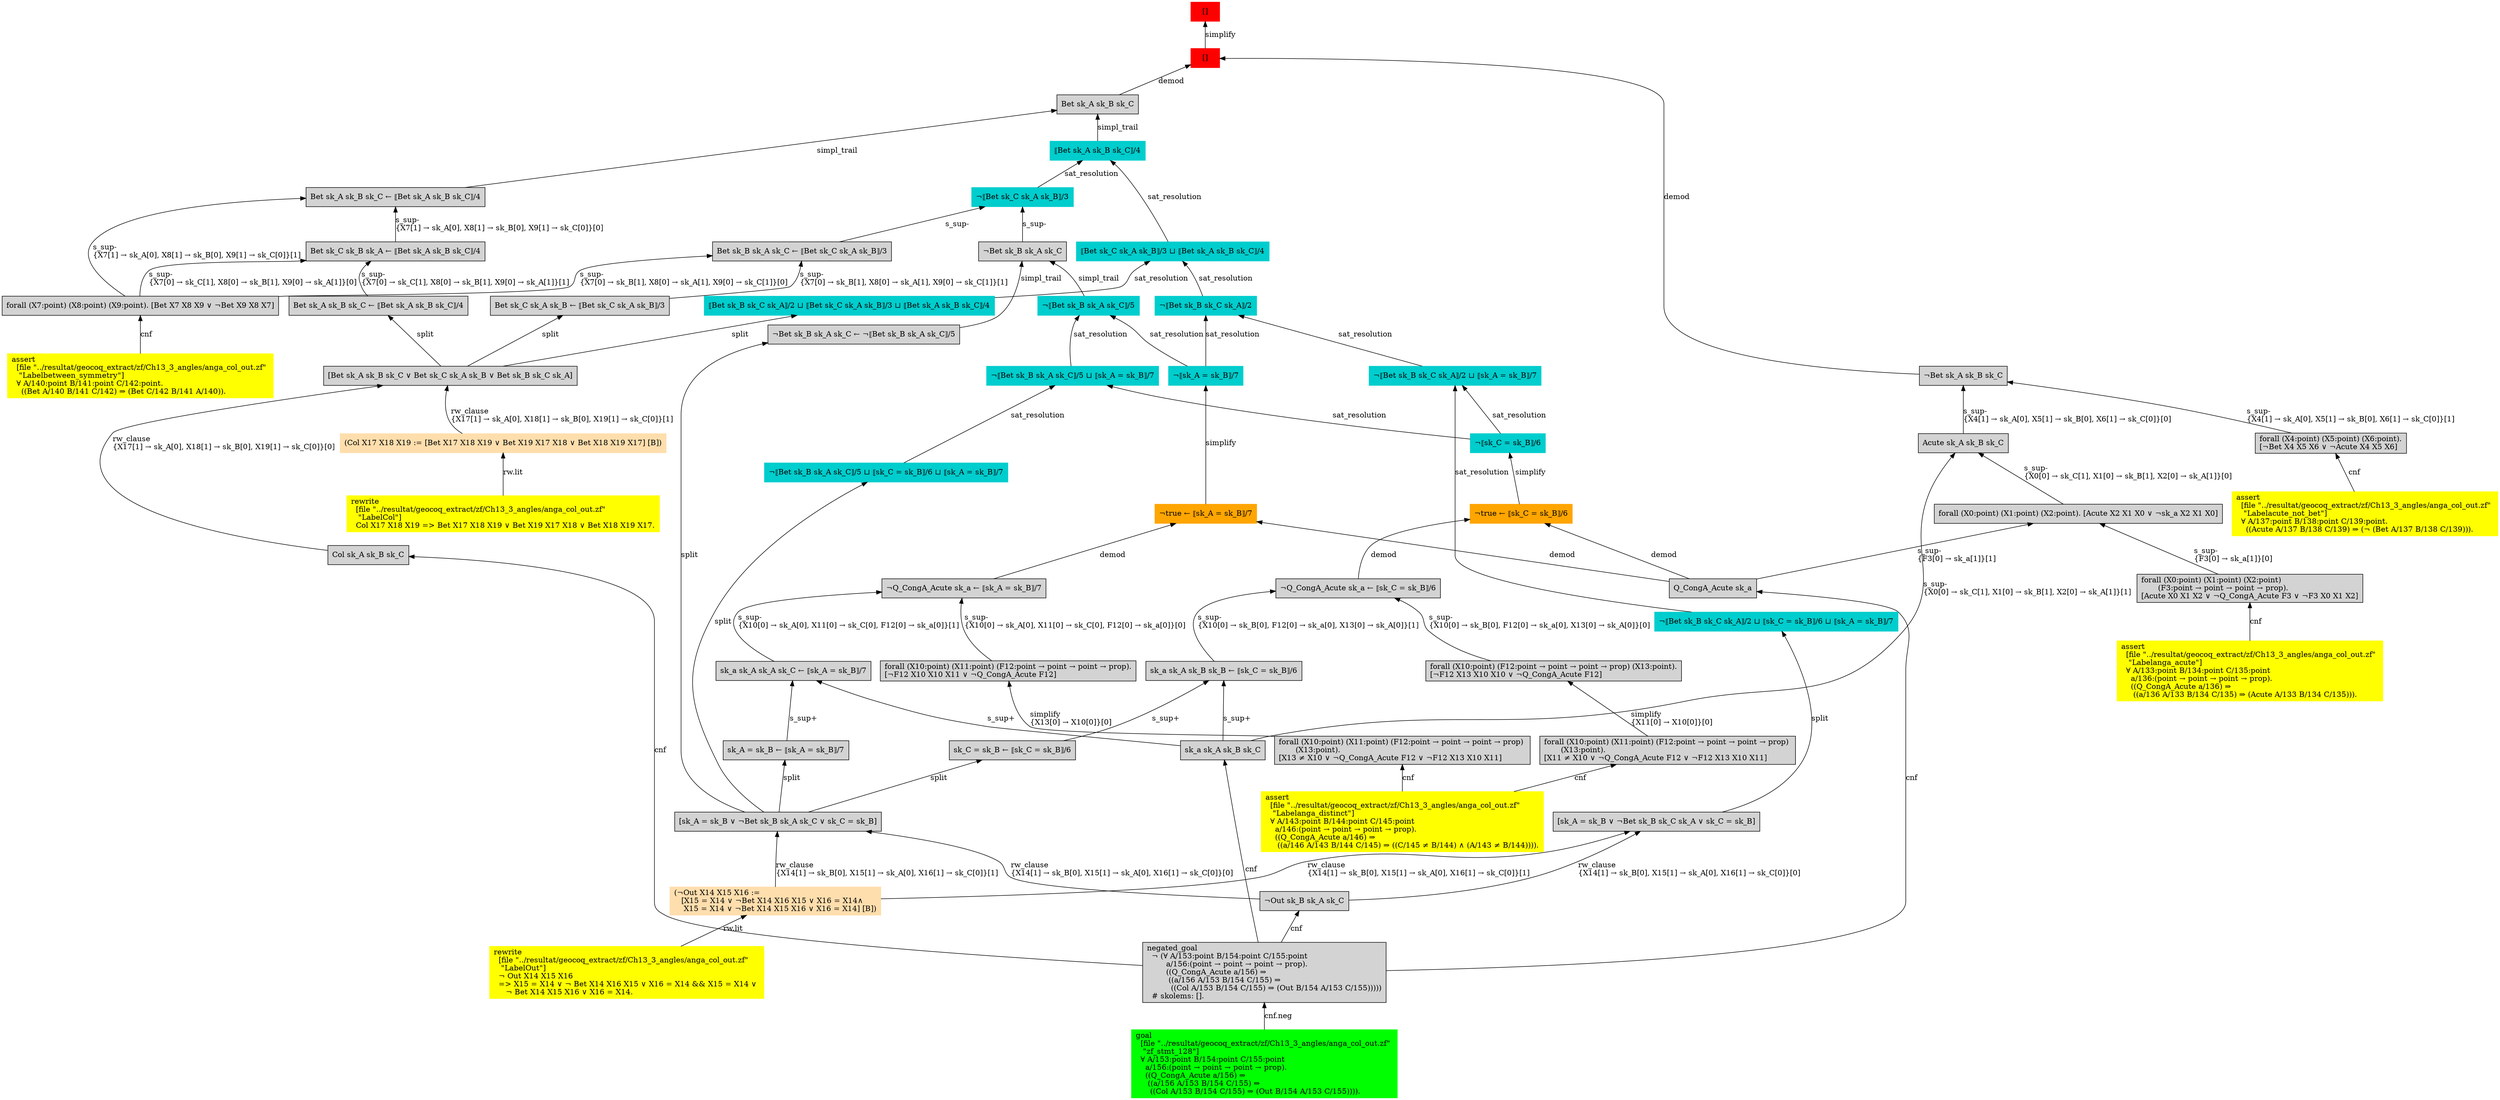 digraph "unsat_graph" {
  vertex_0 [color=red, label="[]", shape=box, style=filled];
  vertex_0 -> vertex_1 [label="simplify", dir="back"];
  vertex_1 [color=red, label="[]", shape=box, style=filled];
  vertex_1 -> vertex_2 [label="demod", dir="back"];
  vertex_2 [shape=box, label="Bet sk_A sk_B sk_C\l", style=filled];
  vertex_2 -> vertex_3 [label="simpl_trail", dir="back"];
  vertex_3 [color=cyan3, shape=box, label="⟦Bet sk_A sk_B sk_C⟧/4\l", style=filled];
  vertex_3 -> vertex_4 [label="sat_resolution", dir="back"];
  vertex_4 [color=cyan3, shape=box, label="¬⟦Bet sk_C sk_A sk_B⟧/3\l", style=filled];
  vertex_4 -> vertex_5 [label="s_sup-\l", dir="back"];
  vertex_5 [shape=box, label="¬Bet sk_B sk_A sk_C\l", style=filled];
  vertex_5 -> vertex_6 [label="simpl_trail", dir="back"];
  vertex_6 [color=cyan3, shape=box, label="¬⟦Bet sk_B sk_A sk_C⟧/5\l", style=filled];
  vertex_6 -> vertex_7 [label="sat_resolution", dir="back"];
  vertex_7 [color=cyan3, shape=box, label="¬⟦sk_A = sk_B⟧/7\l", style=filled];
  vertex_7 -> vertex_8 [label="simplify", dir="back"];
  vertex_8 [color=orange, shape=box, label="¬true ← ⟦sk_A = sk_B⟧/7\l", style=filled];
  vertex_8 -> vertex_9 [label="demod", dir="back"];
  vertex_9 [shape=box, label="Q_CongA_Acute sk_a\l", style=filled];
  vertex_9 -> vertex_10 [label="cnf", dir="back"];
  vertex_10 [shape=box, label="negated_goal\l  ¬ (∀ A/153:point B/154:point C/155:point \l        a/156:(point → point → point → prop).\l        ((Q_CongA_Acute a/156) ⇒\l         ((a/156 A/153 B/154 C/155) ⇒\l          ((Col A/153 B/154 C/155) ⇒ (Out B/154 A/153 C/155)))))\l  # skolems: [].\l", style=filled];
  vertex_10 -> vertex_11 [label="cnf.neg", dir="back"];
  vertex_11 [color=green, shape=box, label="goal\l  [file \"../resultat/geocoq_extract/zf/Ch13_3_angles/anga_col_out.zf\" \l   \"zf_stmt_128\"]\l  ∀ A/153:point B/154:point C/155:point \l    a/156:(point → point → point → prop).\l    ((Q_CongA_Acute a/156) ⇒\l     ((a/156 A/153 B/154 C/155) ⇒\l      ((Col A/153 B/154 C/155) ⇒ (Out B/154 A/153 C/155)))).\l", style=filled];
  vertex_8 -> vertex_12 [label="demod", dir="back"];
  vertex_12 [shape=box, label="¬Q_CongA_Acute sk_a ← ⟦sk_A = sk_B⟧/7\l", style=filled];
  vertex_12 -> vertex_13 [label="s_sup-\l\{X10[0] → sk_A[0], X11[0] → sk_C[0], F12[0] → sk_a[0]\}[0]\l", dir="back"];
  vertex_13 [shape=box, label="forall (X10:point) (X11:point) (F12:point → point → point → prop).\l[¬F12 X10 X10 X11 ∨ ¬Q_CongA_Acute F12]\l", style=filled];
  vertex_13 -> vertex_14 [label="simplify\l\{X13[0] → X10[0]\}[0]\l", dir="back"];
  vertex_14 [shape=box, label="forall (X10:point) (X11:point) (F12:point → point → point → prop) \l       (X13:point).\l[X13 ≠ X10 ∨ ¬Q_CongA_Acute F12 ∨ ¬F12 X13 X10 X11]\l", style=filled];
  vertex_14 -> vertex_15 [label="cnf", dir="back"];
  vertex_15 [color=yellow, shape=box, label="assert\l  [file \"../resultat/geocoq_extract/zf/Ch13_3_angles/anga_col_out.zf\" \l   \"Labelanga_distinct\"]\l  ∀ A/143:point B/144:point C/145:point \l    a/146:(point → point → point → prop).\l    ((Q_CongA_Acute a/146) ⇒\l     ((a/146 A/143 B/144 C/145) ⇒ ((C/145 ≠ B/144) ∧ (A/143 ≠ B/144)))).\l", style=filled];
  vertex_12 -> vertex_16 [label="s_sup-\l\{X10[0] → sk_A[0], X11[0] → sk_C[0], F12[0] → sk_a[0]\}[1]\l", dir="back"];
  vertex_16 [shape=box, label="sk_a sk_A sk_A sk_C ← ⟦sk_A = sk_B⟧/7\l", style=filled];
  vertex_16 -> vertex_17 [label="s_sup+\l", dir="back"];
  vertex_17 [shape=box, label="sk_a sk_A sk_B sk_C\l", style=filled];
  vertex_17 -> vertex_10 [label="cnf", dir="back"];
  vertex_16 -> vertex_18 [label="s_sup+\l", dir="back"];
  vertex_18 [shape=box, label="sk_A = sk_B ← ⟦sk_A = sk_B⟧/7\l", style=filled];
  vertex_18 -> vertex_19 [label="split", dir="back"];
  vertex_19 [shape=box, label="[sk_A = sk_B ∨ ¬Bet sk_B sk_A sk_C ∨ sk_C = sk_B]\l", style=filled];
  vertex_19 -> vertex_20 [label="rw_clause\l\{X14[1] → sk_B[0], X15[1] → sk_A[0], X16[1] → sk_C[0]\}[1]\l", dir="back"];
  vertex_20 [color=navajowhite, shape=box, label="(¬Out X14 X15 X16 :=\l   [X15 = X14 ∨ ¬Bet X14 X16 X15 ∨ X16 = X14∧\l    X15 = X14 ∨ ¬Bet X14 X15 X16 ∨ X16 = X14] [B])\l", style=filled];
  vertex_20 -> vertex_21 [label="rw.lit", dir="back"];
  vertex_21 [color=yellow, shape=box, label="rewrite\l  [file \"../resultat/geocoq_extract/zf/Ch13_3_angles/anga_col_out.zf\" \l   \"LabelOut\"]\l  ¬ Out X14 X15 X16\l  =\> X15 = X14 ∨ ¬ Bet X14 X16 X15 ∨ X16 = X14 && X15 = X14 ∨ \l     ¬ Bet X14 X15 X16 ∨ X16 = X14.\l", style=filled];
  vertex_19 -> vertex_22 [label="rw_clause\l\{X14[1] → sk_B[0], X15[1] → sk_A[0], X16[1] → sk_C[0]\}[0]\l", dir="back"];
  vertex_22 [shape=box, label="¬Out sk_B sk_A sk_C\l", style=filled];
  vertex_22 -> vertex_10 [label="cnf", dir="back"];
  vertex_6 -> vertex_23 [label="sat_resolution", dir="back"];
  vertex_23 [color=cyan3, shape=box, label="¬⟦Bet sk_B sk_A sk_C⟧/5 ⊔ ⟦sk_A = sk_B⟧/7\l", style=filled];
  vertex_23 -> vertex_24 [label="sat_resolution", dir="back"];
  vertex_24 [color=cyan3, shape=box, label="¬⟦sk_C = sk_B⟧/6\l", style=filled];
  vertex_24 -> vertex_25 [label="simplify", dir="back"];
  vertex_25 [color=orange, shape=box, label="¬true ← ⟦sk_C = sk_B⟧/6\l", style=filled];
  vertex_25 -> vertex_9 [label="demod", dir="back"];
  vertex_25 -> vertex_26 [label="demod", dir="back"];
  vertex_26 [shape=box, label="¬Q_CongA_Acute sk_a ← ⟦sk_C = sk_B⟧/6\l", style=filled];
  vertex_26 -> vertex_27 [label="s_sup-\l\{X10[0] → sk_B[0], F12[0] → sk_a[0], X13[0] → sk_A[0]\}[0]\l", dir="back"];
  vertex_27 [shape=box, label="forall (X10:point) (F12:point → point → point → prop) (X13:point).\l[¬F12 X13 X10 X10 ∨ ¬Q_CongA_Acute F12]\l", style=filled];
  vertex_27 -> vertex_28 [label="simplify\l\{X11[0] → X10[0]\}[0]\l", dir="back"];
  vertex_28 [shape=box, label="forall (X10:point) (X11:point) (F12:point → point → point → prop) \l       (X13:point).\l[X11 ≠ X10 ∨ ¬Q_CongA_Acute F12 ∨ ¬F12 X13 X10 X11]\l", style=filled];
  vertex_28 -> vertex_15 [label="cnf", dir="back"];
  vertex_26 -> vertex_29 [label="s_sup-\l\{X10[0] → sk_B[0], F12[0] → sk_a[0], X13[0] → sk_A[0]\}[1]\l", dir="back"];
  vertex_29 [shape=box, label="sk_a sk_A sk_B sk_B ← ⟦sk_C = sk_B⟧/6\l", style=filled];
  vertex_29 -> vertex_17 [label="s_sup+\l", dir="back"];
  vertex_29 -> vertex_30 [label="s_sup+\l", dir="back"];
  vertex_30 [shape=box, label="sk_C = sk_B ← ⟦sk_C = sk_B⟧/6\l", style=filled];
  vertex_30 -> vertex_19 [label="split", dir="back"];
  vertex_23 -> vertex_31 [label="sat_resolution", dir="back"];
  vertex_31 [color=cyan3, shape=box, label="¬⟦Bet sk_B sk_A sk_C⟧/5 ⊔ ⟦sk_C = sk_B⟧/6 ⊔ ⟦sk_A = sk_B⟧/7\l", style=filled];
  vertex_31 -> vertex_19 [label="split", dir="back"];
  vertex_5 -> vertex_32 [label="simpl_trail", dir="back"];
  vertex_32 [shape=box, label="¬Bet sk_B sk_A sk_C ← ¬⟦Bet sk_B sk_A sk_C⟧/5\l", style=filled];
  vertex_32 -> vertex_19 [label="split", dir="back"];
  vertex_4 -> vertex_33 [label="s_sup-\l", dir="back"];
  vertex_33 [shape=box, label="Bet sk_B sk_A sk_C ← ⟦Bet sk_C sk_A sk_B⟧/3\l", style=filled];
  vertex_33 -> vertex_34 [label="s_sup-\l\{X7[0] → sk_B[1], X8[0] → sk_A[1], X9[0] → sk_C[1]\}[0]\l", dir="back"];
  vertex_34 [shape=box, label="forall (X7:point) (X8:point) (X9:point). [Bet X7 X8 X9 ∨ ¬Bet X9 X8 X7]\l", style=filled];
  vertex_34 -> vertex_35 [label="cnf", dir="back"];
  vertex_35 [color=yellow, shape=box, label="assert\l  [file \"../resultat/geocoq_extract/zf/Ch13_3_angles/anga_col_out.zf\" \l   \"Labelbetween_symmetry\"]\l  ∀ A/140:point B/141:point C/142:point.\l    ((Bet A/140 B/141 C/142) ⇒ (Bet C/142 B/141 A/140)).\l", style=filled];
  vertex_33 -> vertex_36 [label="s_sup-\l\{X7[0] → sk_B[1], X8[0] → sk_A[1], X9[0] → sk_C[1]\}[1]\l", dir="back"];
  vertex_36 [shape=box, label="Bet sk_C sk_A sk_B ← ⟦Bet sk_C sk_A sk_B⟧/3\l", style=filled];
  vertex_36 -> vertex_37 [label="split", dir="back"];
  vertex_37 [shape=box, label="[Bet sk_A sk_B sk_C ∨ Bet sk_C sk_A sk_B ∨ Bet sk_B sk_C sk_A]\l", style=filled];
  vertex_37 -> vertex_38 [label="rw_clause\l\{X17[1] → sk_A[0], X18[1] → sk_B[0], X19[1] → sk_C[0]\}[1]\l", dir="back"];
  vertex_38 [color=navajowhite, shape=box, label="(Col X17 X18 X19 := [Bet X17 X18 X19 ∨ Bet X19 X17 X18 ∨ Bet X18 X19 X17] [B])\l", style=filled];
  vertex_38 -> vertex_39 [label="rw.lit", dir="back"];
  vertex_39 [color=yellow, shape=box, label="rewrite\l  [file \"../resultat/geocoq_extract/zf/Ch13_3_angles/anga_col_out.zf\" \l   \"LabelCol\"]\l  Col X17 X18 X19 =\> Bet X17 X18 X19 ∨ Bet X19 X17 X18 ∨ Bet X18 X19 X17.\l", style=filled];
  vertex_37 -> vertex_40 [label="rw_clause\l\{X17[1] → sk_A[0], X18[1] → sk_B[0], X19[1] → sk_C[0]\}[0]\l", dir="back"];
  vertex_40 [shape=box, label="Col sk_A sk_B sk_C\l", style=filled];
  vertex_40 -> vertex_10 [label="cnf", dir="back"];
  vertex_3 -> vertex_41 [label="sat_resolution", dir="back"];
  vertex_41 [color=cyan3, shape=box, label="⟦Bet sk_C sk_A sk_B⟧/3 ⊔ ⟦Bet sk_A sk_B sk_C⟧/4\l", style=filled];
  vertex_41 -> vertex_42 [label="sat_resolution", dir="back"];
  vertex_42 [color=cyan3, shape=box, label="¬⟦Bet sk_B sk_C sk_A⟧/2\l", style=filled];
  vertex_42 -> vertex_7 [label="sat_resolution", dir="back"];
  vertex_42 -> vertex_43 [label="sat_resolution", dir="back"];
  vertex_43 [color=cyan3, shape=box, label="¬⟦Bet sk_B sk_C sk_A⟧/2 ⊔ ⟦sk_A = sk_B⟧/7\l", style=filled];
  vertex_43 -> vertex_24 [label="sat_resolution", dir="back"];
  vertex_43 -> vertex_44 [label="sat_resolution", dir="back"];
  vertex_44 [color=cyan3, shape=box, label="¬⟦Bet sk_B sk_C sk_A⟧/2 ⊔ ⟦sk_C = sk_B⟧/6 ⊔ ⟦sk_A = sk_B⟧/7\l", style=filled];
  vertex_44 -> vertex_45 [label="split", dir="back"];
  vertex_45 [shape=box, label="[sk_A = sk_B ∨ ¬Bet sk_B sk_C sk_A ∨ sk_C = sk_B]\l", style=filled];
  vertex_45 -> vertex_20 [label="rw_clause\l\{X14[1] → sk_B[0], X15[1] → sk_A[0], X16[1] → sk_C[0]\}[1]\l", dir="back"];
  vertex_45 -> vertex_22 [label="rw_clause\l\{X14[1] → sk_B[0], X15[1] → sk_A[0], X16[1] → sk_C[0]\}[0]\l", dir="back"];
  vertex_41 -> vertex_46 [label="sat_resolution", dir="back"];
  vertex_46 [color=cyan3, shape=box, label="⟦Bet sk_B sk_C sk_A⟧/2 ⊔ ⟦Bet sk_C sk_A sk_B⟧/3 ⊔ ⟦Bet sk_A sk_B sk_C⟧/4\l", style=filled];
  vertex_46 -> vertex_37 [label="split", dir="back"];
  vertex_2 -> vertex_47 [label="simpl_trail", dir="back"];
  vertex_47 [shape=box, label="Bet sk_A sk_B sk_C ← ⟦Bet sk_A sk_B sk_C⟧/4\l", style=filled];
  vertex_47 -> vertex_34 [label="s_sup-\l\{X7[1] → sk_A[0], X8[1] → sk_B[0], X9[1] → sk_C[0]\}[1]\l", dir="back"];
  vertex_47 -> vertex_48 [label="s_sup-\l\{X7[1] → sk_A[0], X8[1] → sk_B[0], X9[1] → sk_C[0]\}[0]\l", dir="back"];
  vertex_48 [shape=box, label="Bet sk_C sk_B sk_A ← ⟦Bet sk_A sk_B sk_C⟧/4\l", style=filled];
  vertex_48 -> vertex_34 [label="s_sup-\l\{X7[0] → sk_C[1], X8[0] → sk_B[1], X9[0] → sk_A[1]\}[0]\l", dir="back"];
  vertex_48 -> vertex_49 [label="s_sup-\l\{X7[0] → sk_C[1], X8[0] → sk_B[1], X9[0] → sk_A[1]\}[1]\l", dir="back"];
  vertex_49 [shape=box, label="Bet sk_A sk_B sk_C ← ⟦Bet sk_A sk_B sk_C⟧/4\l", style=filled];
  vertex_49 -> vertex_37 [label="split", dir="back"];
  vertex_1 -> vertex_50 [label="demod", dir="back"];
  vertex_50 [shape=box, label="¬Bet sk_A sk_B sk_C\l", style=filled];
  vertex_50 -> vertex_51 [label="s_sup-\l\{X4[1] → sk_A[0], X5[1] → sk_B[0], X6[1] → sk_C[0]\}[1]\l", dir="back"];
  vertex_51 [shape=box, label="forall (X4:point) (X5:point) (X6:point).\l[¬Bet X4 X5 X6 ∨ ¬Acute X4 X5 X6]\l", style=filled];
  vertex_51 -> vertex_52 [label="cnf", dir="back"];
  vertex_52 [color=yellow, shape=box, label="assert\l  [file \"../resultat/geocoq_extract/zf/Ch13_3_angles/anga_col_out.zf\" \l   \"Labelacute_not_bet\"]\l  ∀ A/137:point B/138:point C/139:point.\l    ((Acute A/137 B/138 C/139) ⇒ (¬ (Bet A/137 B/138 C/139))).\l", style=filled];
  vertex_50 -> vertex_53 [label="s_sup-\l\{X4[1] → sk_A[0], X5[1] → sk_B[0], X6[1] → sk_C[0]\}[0]\l", dir="back"];
  vertex_53 [shape=box, label="Acute sk_A sk_B sk_C\l", style=filled];
  vertex_53 -> vertex_54 [label="s_sup-\l\{X0[0] → sk_C[1], X1[0] → sk_B[1], X2[0] → sk_A[1]\}[0]\l", dir="back"];
  vertex_54 [shape=box, label="forall (X0:point) (X1:point) (X2:point). [Acute X2 X1 X0 ∨ ¬sk_a X2 X1 X0]\l", style=filled];
  vertex_54 -> vertex_55 [label="s_sup-\l\{F3[0] → sk_a[1]\}[0]\l", dir="back"];
  vertex_55 [shape=box, label="forall (X0:point) (X1:point) (X2:point) \l       (F3:point → point → point → prop).\l[Acute X0 X1 X2 ∨ ¬Q_CongA_Acute F3 ∨ ¬F3 X0 X1 X2]\l", style=filled];
  vertex_55 -> vertex_56 [label="cnf", dir="back"];
  vertex_56 [color=yellow, shape=box, label="assert\l  [file \"../resultat/geocoq_extract/zf/Ch13_3_angles/anga_col_out.zf\" \l   \"Labelanga_acute\"]\l  ∀ A/133:point B/134:point C/135:point \l    a/136:(point → point → point → prop).\l    ((Q_CongA_Acute a/136) ⇒\l     ((a/136 A/133 B/134 C/135) ⇒ (Acute A/133 B/134 C/135))).\l", style=filled];
  vertex_54 -> vertex_9 [label="s_sup-\l\{F3[0] → sk_a[1]\}[1]\l", dir="back"];
  vertex_53 -> vertex_17 [label="s_sup-\l\{X0[0] → sk_C[1], X1[0] → sk_B[1], X2[0] → sk_A[1]\}[1]\l", dir="back"];
  }


